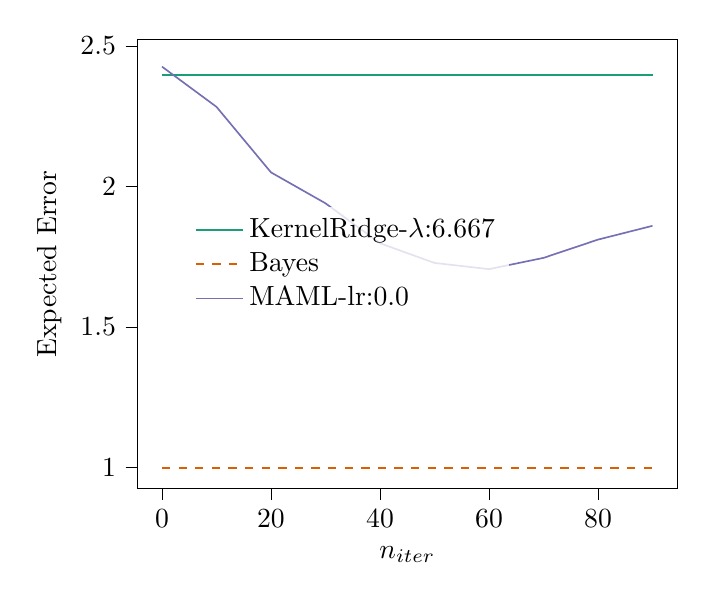 % This file was created with tikzplotlib v0.10.1.
\begin{tikzpicture}

\definecolor{chocolate217952}{RGB}{217,95,2}
\definecolor{darkcyan27158119}{RGB}{27,158,119}
\definecolor{darkgray176}{RGB}{176,176,176}
\definecolor{deeppink23141138}{RGB}{231,41,138}
\definecolor{lightslategray117112179}{RGB}{117,112,179}

\begin{axis}[
legend cell align={left},
legend style={fill opacity=0.8, draw opacity=1, text opacity=1, at={(0.09,0.5)}, anchor=west, draw=none},
tick align=outside,
tick pos=left,
x grid style={darkgray176},
xlabel={\(\displaystyle n_{iter}\)},
xmin=-4.5, xmax=94.5,
xtick style={color=black},
y grid style={darkgray176},
ylabel={Expected Error},
ymin=0.927, ymax=2.521,
ytick style={color=black}
]
\addplot [semithick, darkcyan27158119]
table {%
0 2.397
10 2.397
20 2.397
30 2.397
40 2.397
50 2.397
60 2.397
70 2.397
80 2.397
90 2.397
};
\addlegendentry{KernelRidge-$\lambda$:6.667}
\addplot [semithick, chocolate217952, dashed]
table {%
0 1.0
10 1.0
20 1.0
30 1.0
40 1.0
50 1.0
60 1.0
70 1.0
80 1.0
90 1.0
};
\addlegendentry{Bayes}
\addplot [semithick, lightslategray117112179]
table {%
0 2.426
10 2.283
20 2.05
30 1.94
40 1.798
50 1.728
60 1.706
70 1.746
80 1.811
90 1.86
};
\addlegendentry{MAML-lr:0.0}

\end{axis}

\end{tikzpicture}
